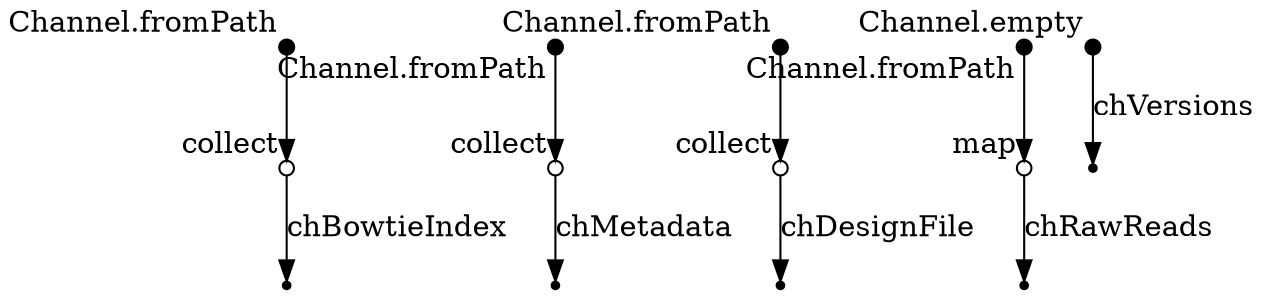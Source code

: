 digraph "DAG" {
p0 [shape=point,label="",fixedsize=true,width=0.1,xlabel="Channel.fromPath"];
p1 [shape=circle,label="",fixedsize=true,width=0.1,xlabel="collect"];
p0 -> p1;

p1 [shape=circle,label="",fixedsize=true,width=0.1,xlabel="collect"];
p2 [shape=point];
p1 -> p2 [label="chBowtieIndex"];

p3 [shape=point,label="",fixedsize=true,width=0.1,xlabel="Channel.fromPath"];
p4 [shape=circle,label="",fixedsize=true,width=0.1,xlabel="collect"];
p3 -> p4;

p4 [shape=circle,label="",fixedsize=true,width=0.1,xlabel="collect"];
p5 [shape=point];
p4 -> p5 [label="chMetadata"];

p6 [shape=point,label="",fixedsize=true,width=0.1,xlabel="Channel.fromPath"];
p7 [shape=circle,label="",fixedsize=true,width=0.1,xlabel="collect"];
p6 -> p7;

p7 [shape=circle,label="",fixedsize=true,width=0.1,xlabel="collect"];
p8 [shape=point];
p7 -> p8 [label="chDesignFile"];

p9 [shape=point,label="",fixedsize=true,width=0.1,xlabel="Channel.fromPath"];
p10 [shape=circle,label="",fixedsize=true,width=0.1,xlabel="map"];
p9 -> p10;

p10 [shape=circle,label="",fixedsize=true,width=0.1,xlabel="map"];
p11 [shape=point];
p10 -> p11 [label="chRawReads"];

p12 [shape=point,label="",fixedsize=true,width=0.1,xlabel="Channel.empty"];
p13 [shape=point];
p12 -> p13 [label="chVersions"];

}
